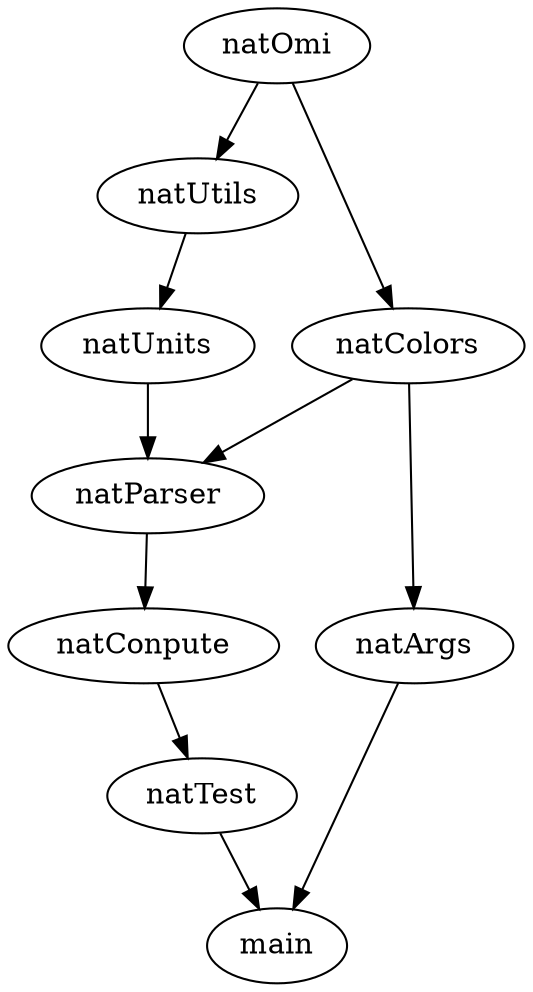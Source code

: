digraph G {
	natOmi->natUtils
	natOmi->natColors

	natUtils->natUnits

	natUnits->natParser	

	natColors->natParser
	natColors->natArgs

	natParser->natConpute
	natConpute->natTest
	natTest->main

	natArgs->main		
}
